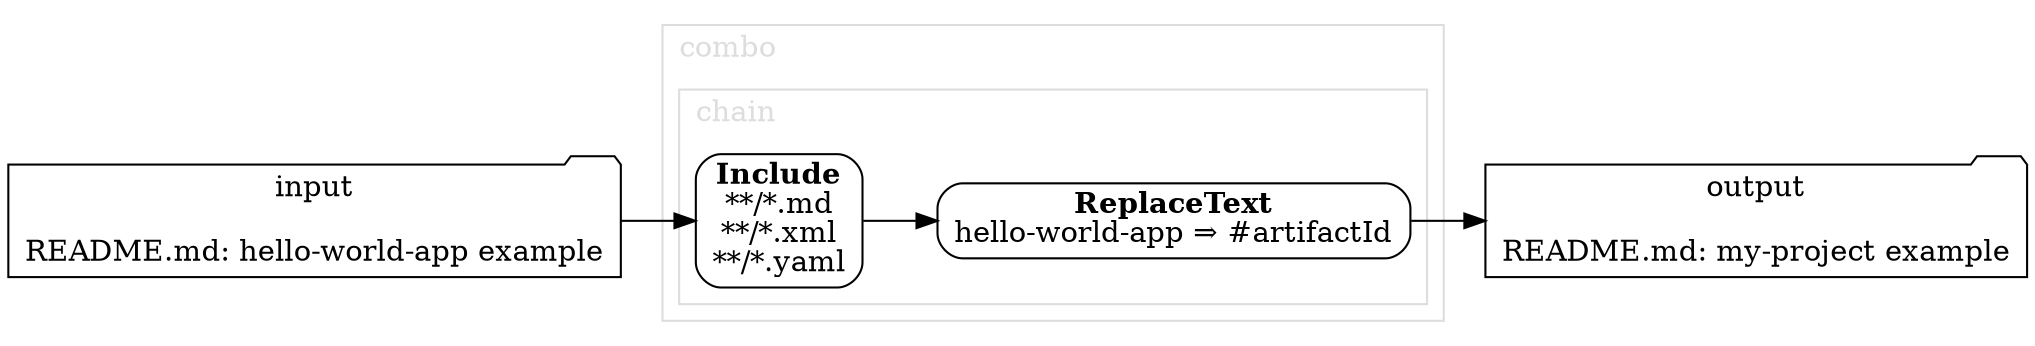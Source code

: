 digraph G {
  rankdir="LR";
  labeljust="l";
  node [shape="rect"; style="rounded"; ]


  String_2dbe250d [label="input\n\nREADME.md: hello-world-app example"; shape="folder"; ]
  String_553f1d75 [label="output\n\nREADME.md: my-project example"; shape="folder"; ]

  ReplaceText_4264b240 -> String_553f1d75;
  String_2dbe250d -> Include_51850751;

  subgraph cluster_3d3ba765 {
    label=<combo>;
    color="#DDDDDD";
    fontcolor="#dddddd";

    subgraph cluster_58e6d4b8 {
      label=<chain>;
      color="#DDDDDD";
      fontcolor="#dddddd";

      Include_51850751 [label=<<b>Include</b><br/>**/*.md<br/>**/*.xml<br/>**/*.yaml>; ]
      ReplaceText_4264b240 [label=<<b>ReplaceText</b><br/>hello-world-app &#x21D2; #artifactId>; ]

      Include_51850751 -> ReplaceText_4264b240;
    }
  }
}
